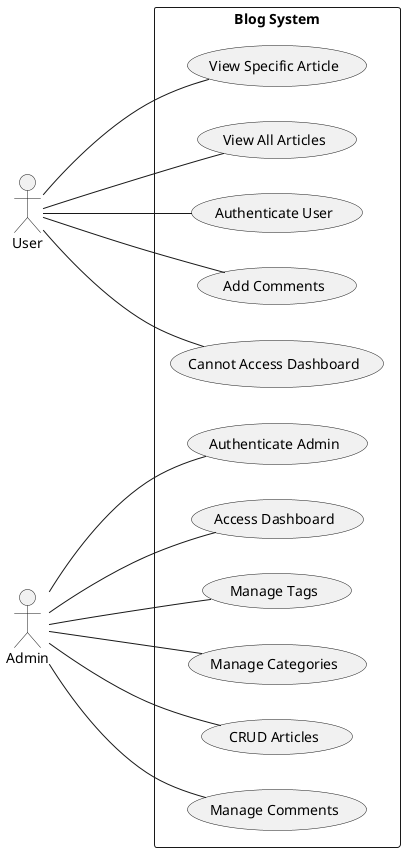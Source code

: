 @startuml
left to right direction

actor User
actor Admin

rectangle "Blog System" {
    (View Specific Article) as UC1
    (View All Articles) as UC2
    (Authenticate User) as UC3
    (Add Comments) as UC4
    (Cannot Access Dashboard) as UC5
    (Authenticate Admin) as UC6
    (Access Dashboard) as UC7
    (Manage Tags) as UC8
    (Manage Categories) as UC9
    (CRUD Articles) as UC10
    (Manage Comments) as UC11

    User --- UC1
    User --- UC2
    User --- UC3
    User --- UC4
    User --- UC5

    Admin --- UC6
    Admin --- UC7
    Admin --- UC8
    Admin --- UC9
    Admin --- UC10
    Admin --- UC11
}
@enduml